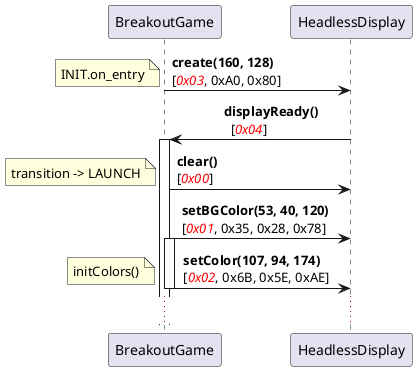 @startuml
BreakoutGame -> HeadlessDisplay: <b>create(160, 128)</b>\n[<font color="red"><i>0x03</i></font>, 0xA0, 0x80]
note left : INIT.on_entry
HeadlessDisplay -> BreakoutGame: <b>           displayReady()</b>\n             [<font color="red"><i>0x04</i></font>]
activate BreakoutGame
BreakoutGame -> HeadlessDisplay: <b>clear()</b>\n[<font color="red"><i>0x00</i></font>]
note left : transition -> LAUNCH
BreakoutGame -> HeadlessDisplay: <b>setBGColor(53, 40, 120)</b>\n[<font color="red"><i>0x01</i></font>, 0x35, 0x28, 0x78]
activate BreakoutGame
BreakoutGame -> HeadlessDisplay: <b>  setColor(107, 94, 174)</b>\n  [<font color="red"><i>0x02</i></font>, 0x6B, 0x5E, 0xAE]
note left : initColors()
deactivate BreakoutGame
...
@enduml